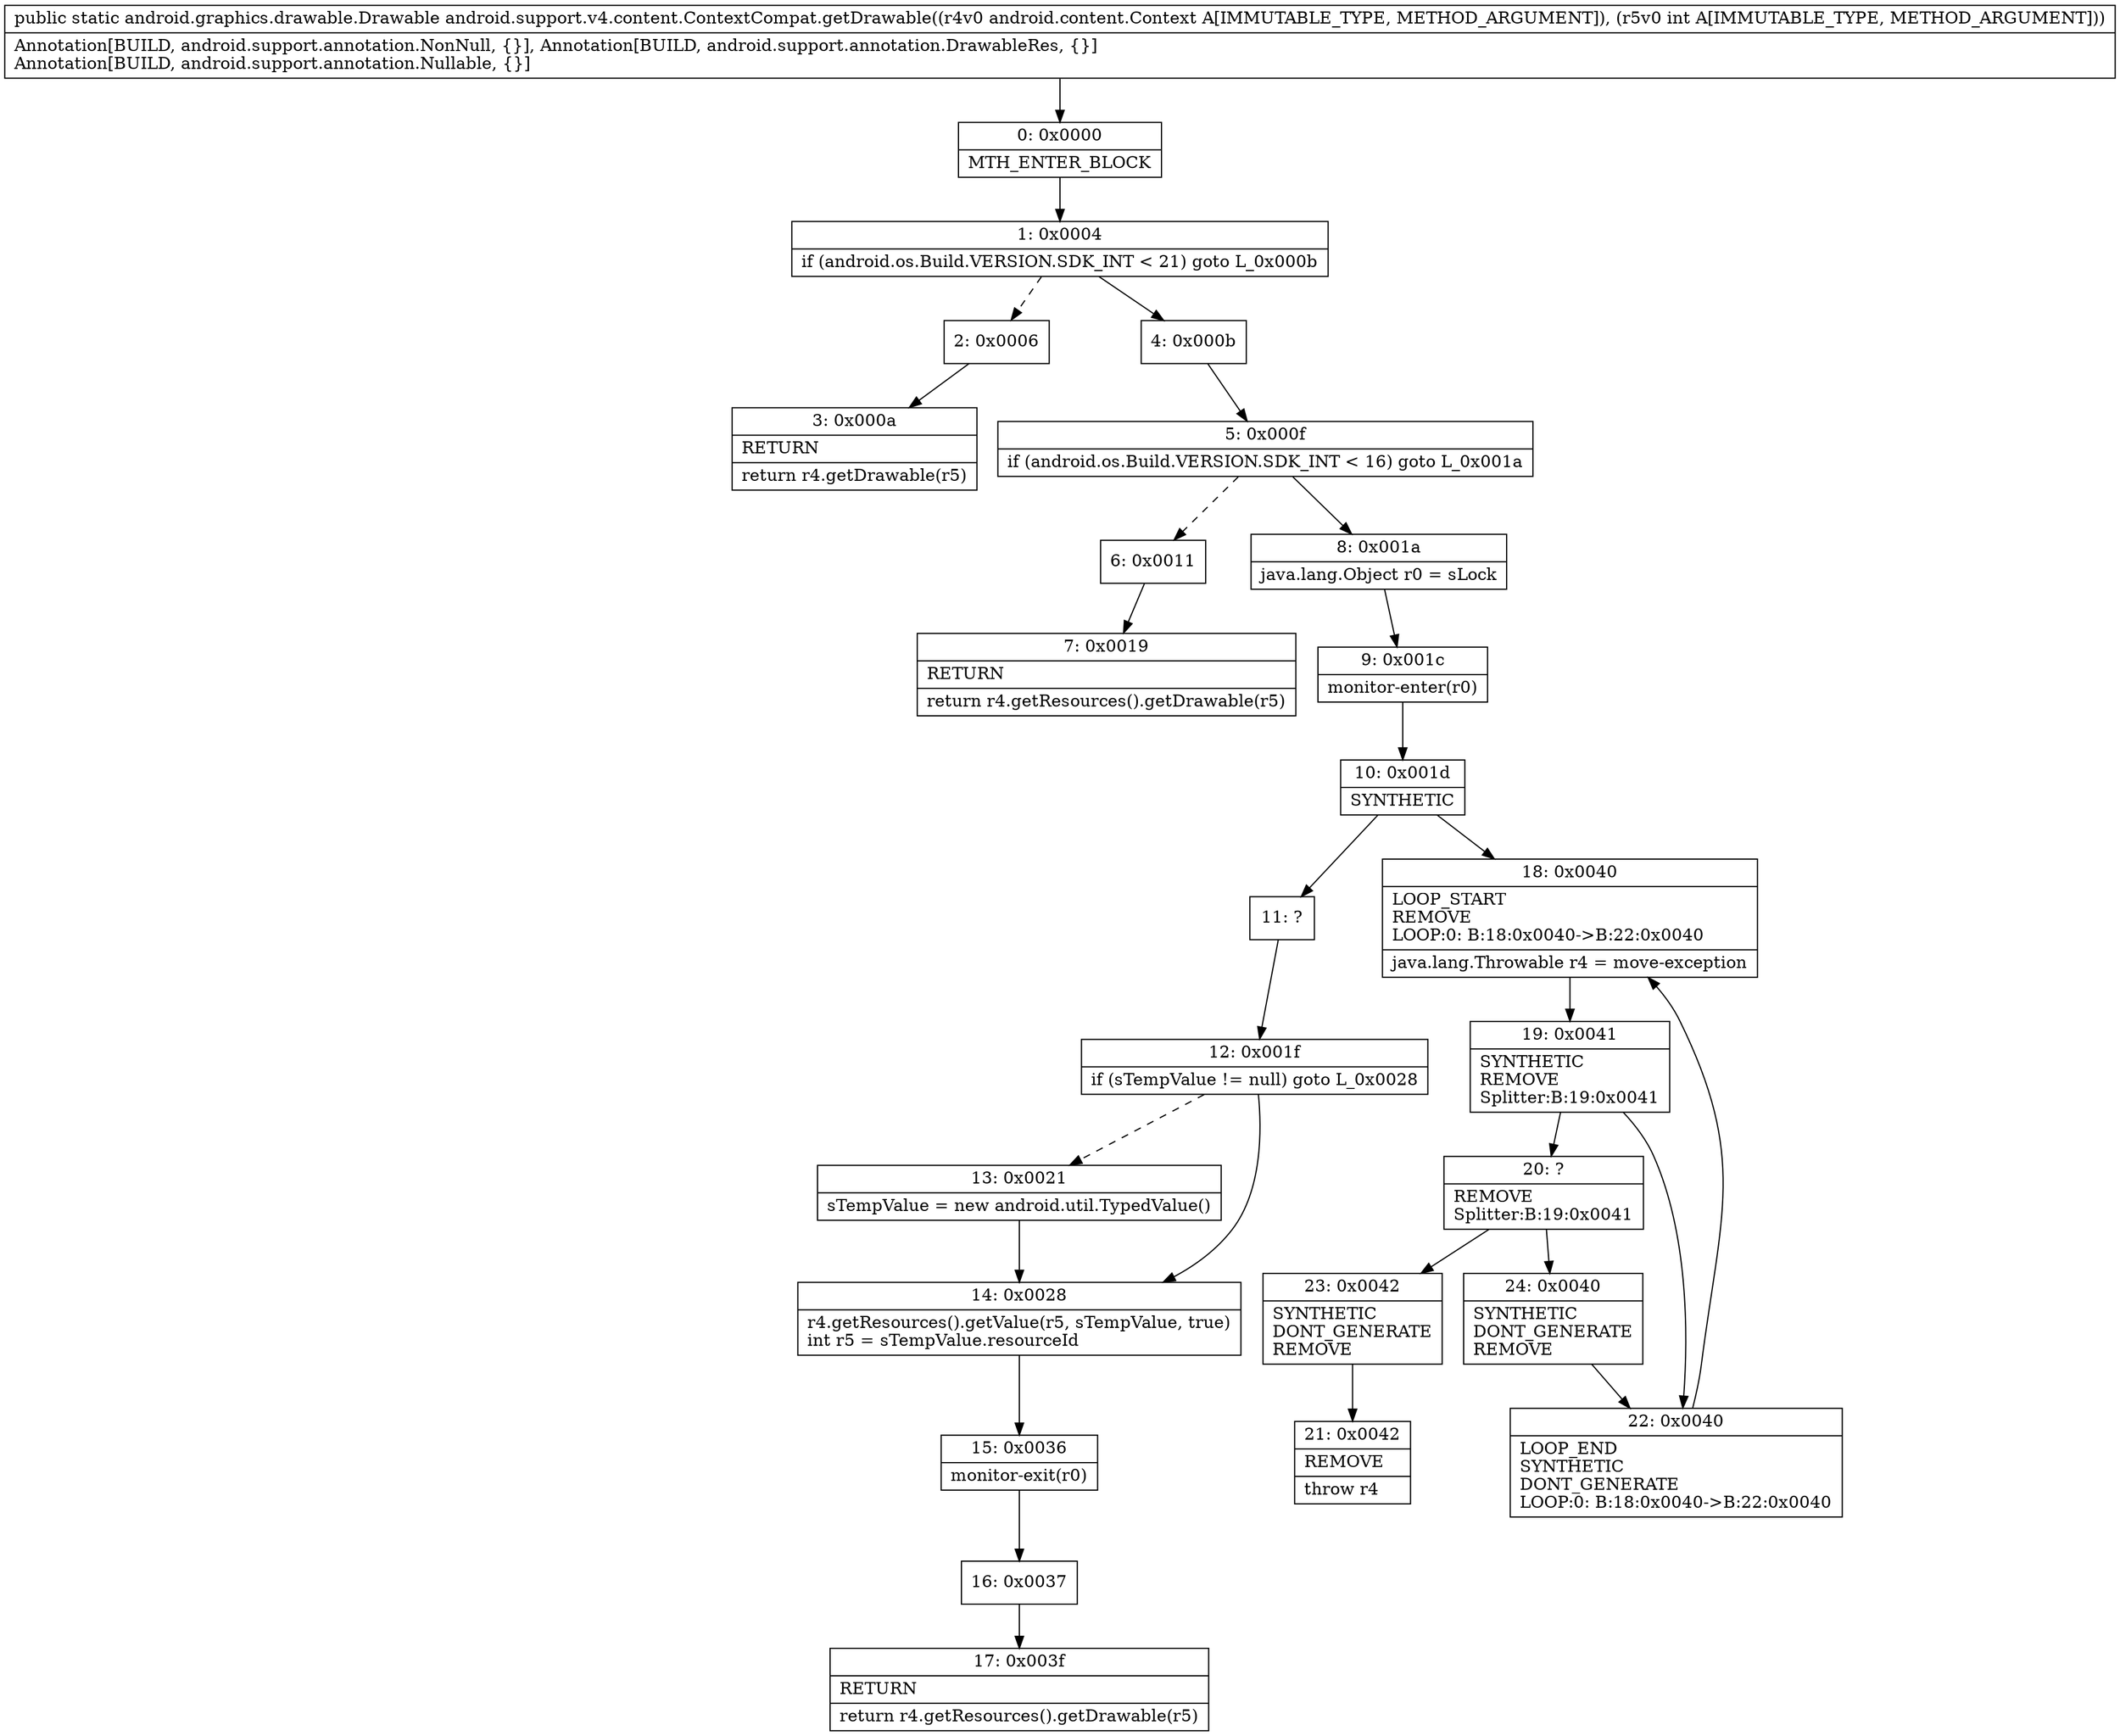 digraph "CFG forandroid.support.v4.content.ContextCompat.getDrawable(Landroid\/content\/Context;I)Landroid\/graphics\/drawable\/Drawable;" {
Node_0 [shape=record,label="{0\:\ 0x0000|MTH_ENTER_BLOCK\l}"];
Node_1 [shape=record,label="{1\:\ 0x0004|if (android.os.Build.VERSION.SDK_INT \< 21) goto L_0x000b\l}"];
Node_2 [shape=record,label="{2\:\ 0x0006}"];
Node_3 [shape=record,label="{3\:\ 0x000a|RETURN\l|return r4.getDrawable(r5)\l}"];
Node_4 [shape=record,label="{4\:\ 0x000b}"];
Node_5 [shape=record,label="{5\:\ 0x000f|if (android.os.Build.VERSION.SDK_INT \< 16) goto L_0x001a\l}"];
Node_6 [shape=record,label="{6\:\ 0x0011}"];
Node_7 [shape=record,label="{7\:\ 0x0019|RETURN\l|return r4.getResources().getDrawable(r5)\l}"];
Node_8 [shape=record,label="{8\:\ 0x001a|java.lang.Object r0 = sLock\l}"];
Node_9 [shape=record,label="{9\:\ 0x001c|monitor\-enter(r0)\l}"];
Node_10 [shape=record,label="{10\:\ 0x001d|SYNTHETIC\l}"];
Node_11 [shape=record,label="{11\:\ ?}"];
Node_12 [shape=record,label="{12\:\ 0x001f|if (sTempValue != null) goto L_0x0028\l}"];
Node_13 [shape=record,label="{13\:\ 0x0021|sTempValue = new android.util.TypedValue()\l}"];
Node_14 [shape=record,label="{14\:\ 0x0028|r4.getResources().getValue(r5, sTempValue, true)\lint r5 = sTempValue.resourceId\l}"];
Node_15 [shape=record,label="{15\:\ 0x0036|monitor\-exit(r0)\l}"];
Node_16 [shape=record,label="{16\:\ 0x0037}"];
Node_17 [shape=record,label="{17\:\ 0x003f|RETURN\l|return r4.getResources().getDrawable(r5)\l}"];
Node_18 [shape=record,label="{18\:\ 0x0040|LOOP_START\lREMOVE\lLOOP:0: B:18:0x0040\-\>B:22:0x0040\l|java.lang.Throwable r4 = move\-exception\l}"];
Node_19 [shape=record,label="{19\:\ 0x0041|SYNTHETIC\lREMOVE\lSplitter:B:19:0x0041\l}"];
Node_20 [shape=record,label="{20\:\ ?|REMOVE\lSplitter:B:19:0x0041\l}"];
Node_21 [shape=record,label="{21\:\ 0x0042|REMOVE\l|throw r4\l}"];
Node_22 [shape=record,label="{22\:\ 0x0040|LOOP_END\lSYNTHETIC\lDONT_GENERATE\lLOOP:0: B:18:0x0040\-\>B:22:0x0040\l}"];
Node_23 [shape=record,label="{23\:\ 0x0042|SYNTHETIC\lDONT_GENERATE\lREMOVE\l}"];
Node_24 [shape=record,label="{24\:\ 0x0040|SYNTHETIC\lDONT_GENERATE\lREMOVE\l}"];
MethodNode[shape=record,label="{public static android.graphics.drawable.Drawable android.support.v4.content.ContextCompat.getDrawable((r4v0 android.content.Context A[IMMUTABLE_TYPE, METHOD_ARGUMENT]), (r5v0 int A[IMMUTABLE_TYPE, METHOD_ARGUMENT]))  | Annotation[BUILD, android.support.annotation.NonNull, \{\}], Annotation[BUILD, android.support.annotation.DrawableRes, \{\}]\lAnnotation[BUILD, android.support.annotation.Nullable, \{\}]\l}"];
MethodNode -> Node_0;
Node_0 -> Node_1;
Node_1 -> Node_2[style=dashed];
Node_1 -> Node_4;
Node_2 -> Node_3;
Node_4 -> Node_5;
Node_5 -> Node_6[style=dashed];
Node_5 -> Node_8;
Node_6 -> Node_7;
Node_8 -> Node_9;
Node_9 -> Node_10;
Node_10 -> Node_11;
Node_10 -> Node_18;
Node_11 -> Node_12;
Node_12 -> Node_13[style=dashed];
Node_12 -> Node_14;
Node_13 -> Node_14;
Node_14 -> Node_15;
Node_15 -> Node_16;
Node_16 -> Node_17;
Node_18 -> Node_19;
Node_19 -> Node_20;
Node_19 -> Node_22;
Node_20 -> Node_23;
Node_20 -> Node_24;
Node_22 -> Node_18;
Node_23 -> Node_21;
Node_24 -> Node_22;
}

